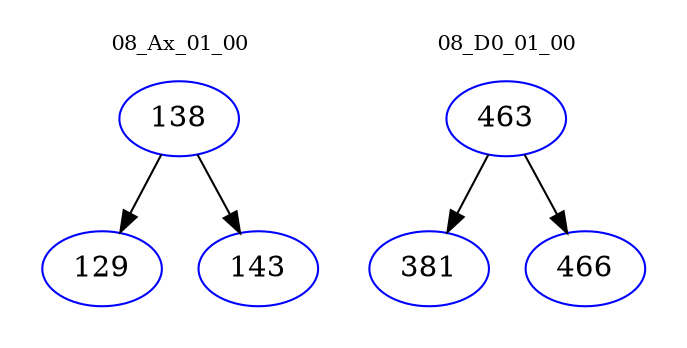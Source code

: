 digraph{
subgraph cluster_0 {
color = white
label = "08_Ax_01_00";
fontsize=10;
T0_138 [label="138", color="blue"]
T0_138 -> T0_129 [color="black"]
T0_129 [label="129", color="blue"]
T0_138 -> T0_143 [color="black"]
T0_143 [label="143", color="blue"]
}
subgraph cluster_1 {
color = white
label = "08_D0_01_00";
fontsize=10;
T1_463 [label="463", color="blue"]
T1_463 -> T1_381 [color="black"]
T1_381 [label="381", color="blue"]
T1_463 -> T1_466 [color="black"]
T1_466 [label="466", color="blue"]
}
}

